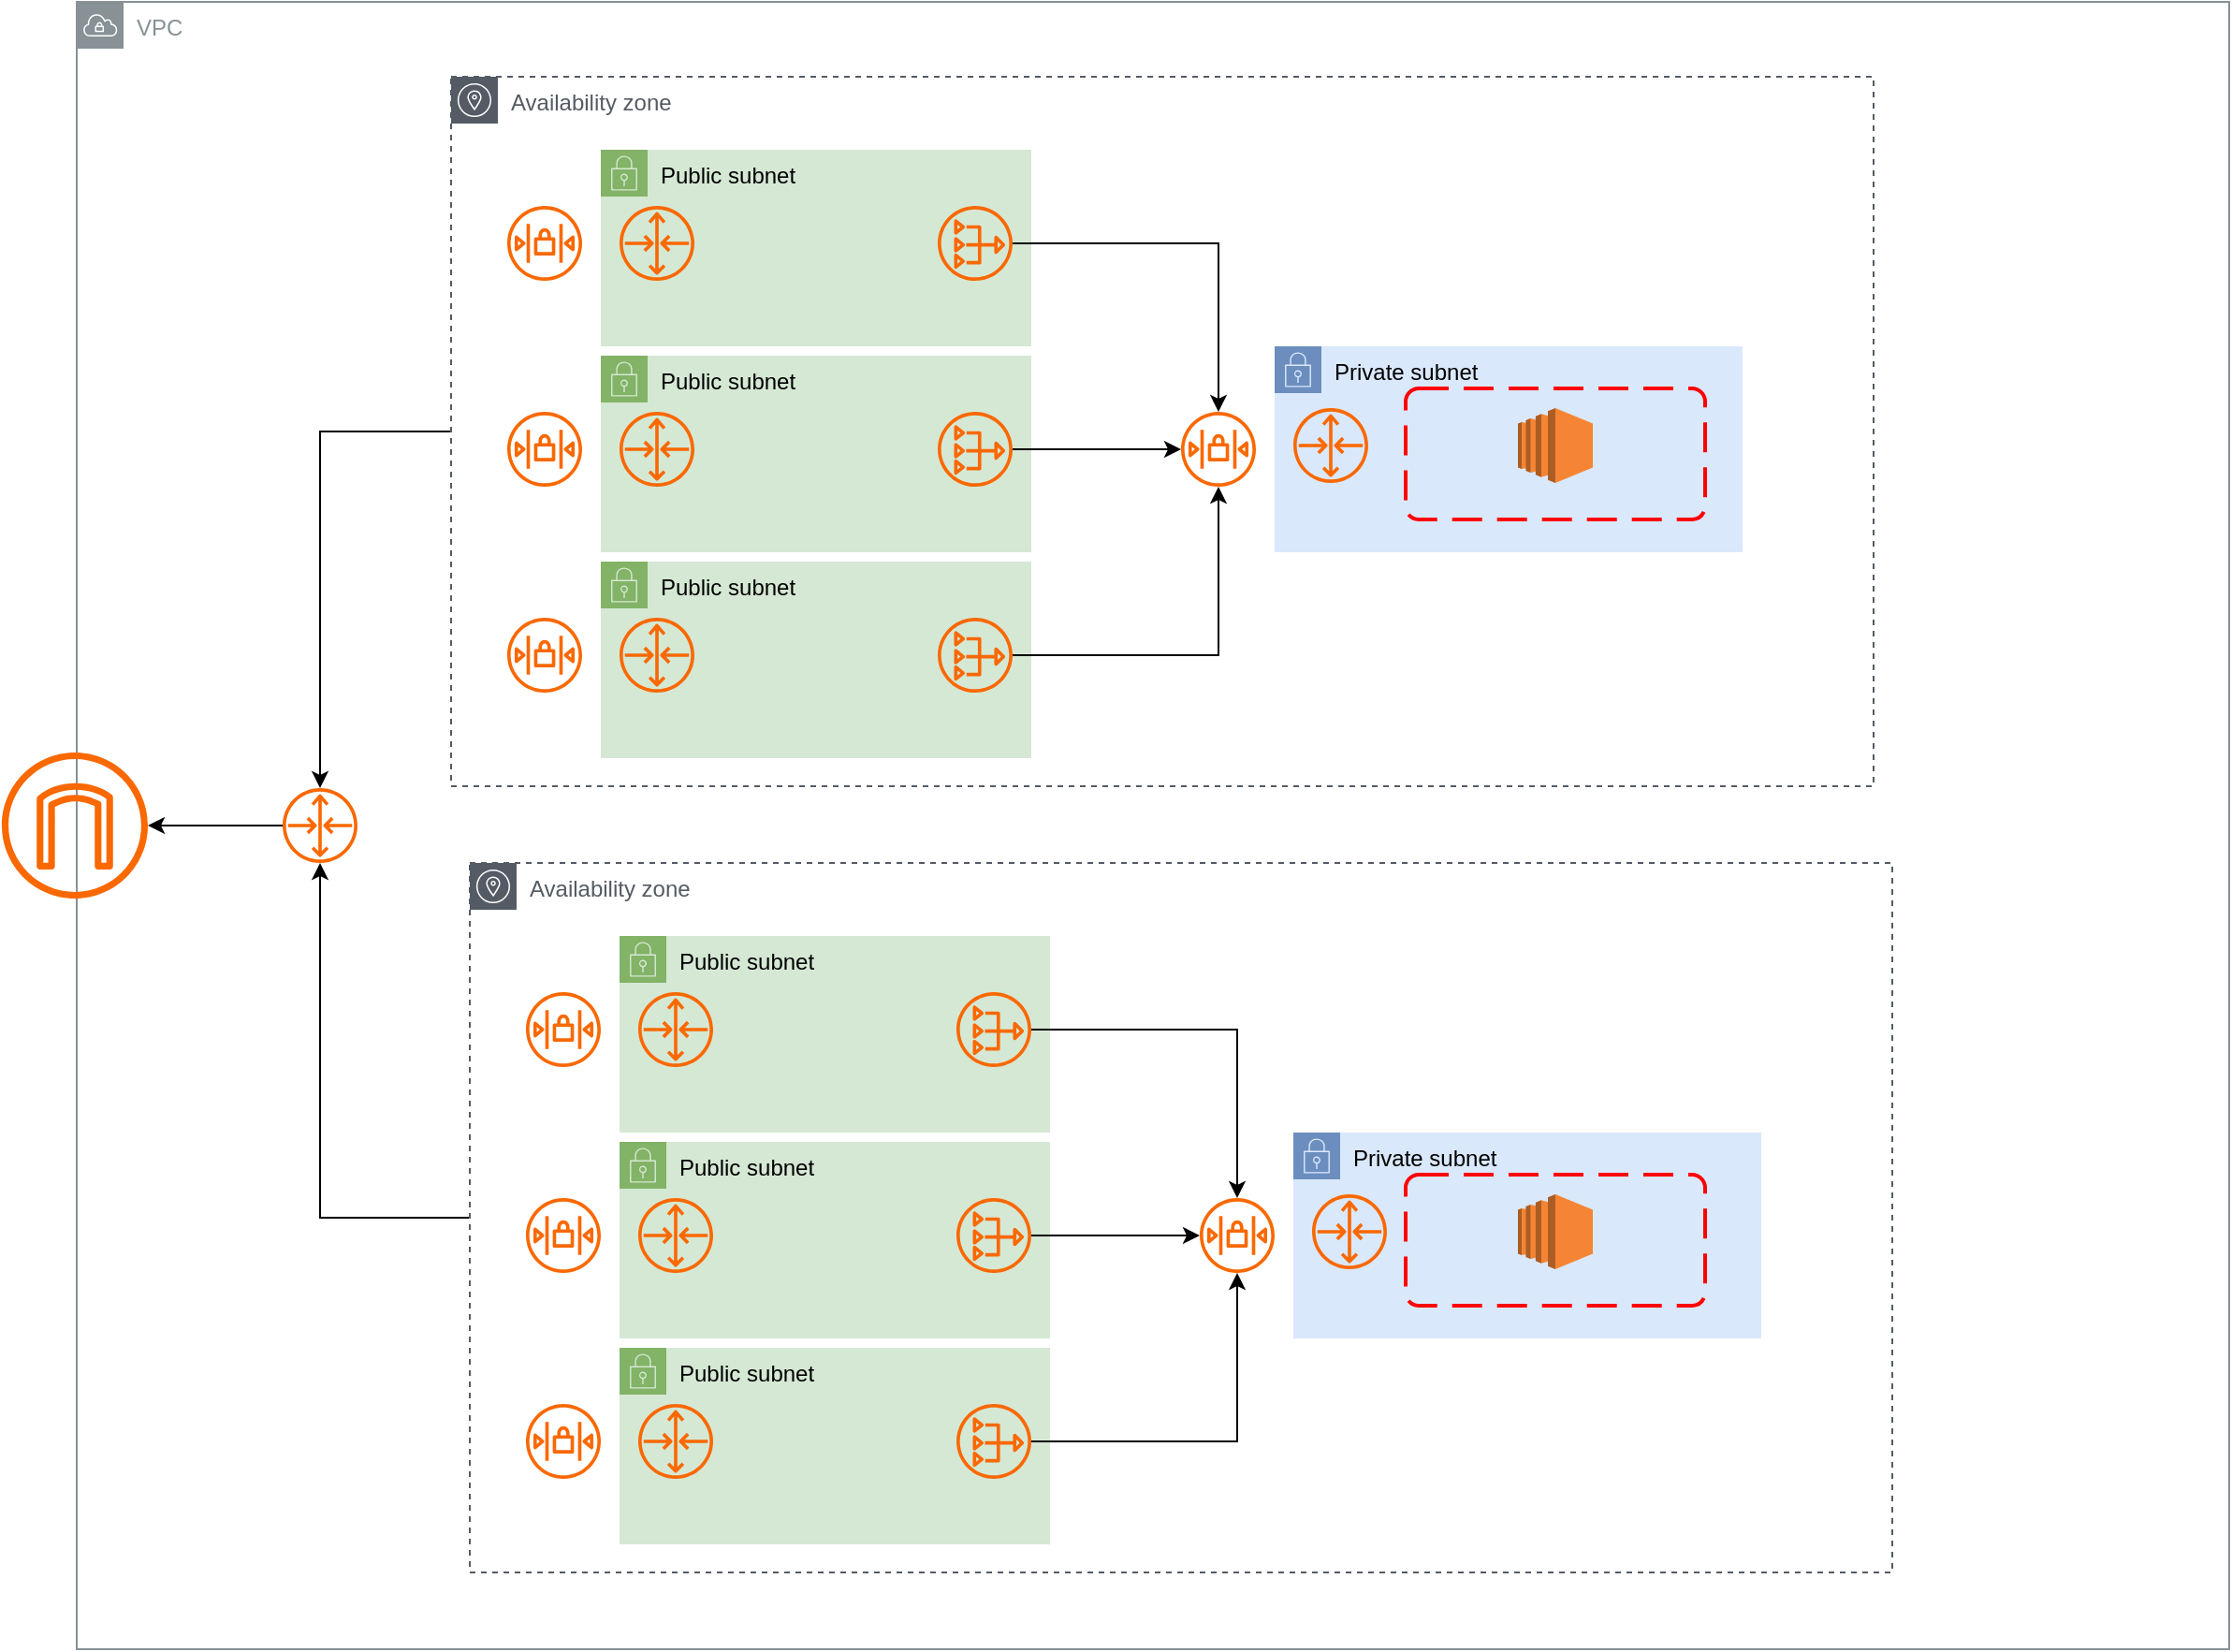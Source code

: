 <mxfile version="24.1.0" type="github">
  <diagram name="페이지-1" id="JWuQCSoX768NvSxmT3jg">
    <mxGraphModel dx="1363" dy="1039" grid="1" gridSize="10" guides="1" tooltips="1" connect="1" arrows="1" fold="1" page="1" pageScale="1" pageWidth="1390" pageHeight="980" math="0" shadow="0">
      <root>
        <mxCell id="0" />
        <mxCell id="1" parent="0" />
        <mxCell id="MFBLta5CX1jGWAjBxpzv-1" value="VPC" style="sketch=0;outlineConnect=0;gradientColor=none;html=1;whiteSpace=wrap;fontSize=12;fontStyle=0;shape=mxgraph.aws4.group;grIcon=mxgraph.aws4.group_vpc;strokeColor=#879196;fillColor=none;verticalAlign=top;align=left;spacingLeft=30;fontColor=#879196;dashed=0;" vertex="1" parent="1">
          <mxGeometry x="130" y="60" width="1150" height="880" as="geometry" />
        </mxCell>
        <mxCell id="MFBLta5CX1jGWAjBxpzv-2" value="" style="sketch=0;outlineConnect=0;fillColor=#fa6800;strokeColor=#C73500;dashed=0;verticalLabelPosition=bottom;verticalAlign=top;align=center;html=1;fontSize=12;fontStyle=0;aspect=fixed;pointerEvents=1;shape=mxgraph.aws4.internet_gateway;fontColor=#000000;" vertex="1" parent="1">
          <mxGeometry x="90" y="461" width="78" height="78" as="geometry" />
        </mxCell>
        <mxCell id="MFBLta5CX1jGWAjBxpzv-3" value="Private subnet" style="points=[[0,0],[0.25,0],[0.5,0],[0.75,0],[1,0],[1,0.25],[1,0.5],[1,0.75],[1,1],[0.75,1],[0.5,1],[0.25,1],[0,1],[0,0.75],[0,0.5],[0,0.25]];outlineConnect=0;html=1;whiteSpace=wrap;fontSize=12;fontStyle=0;container=1;pointerEvents=0;collapsible=0;recursiveResize=0;shape=mxgraph.aws4.group;grIcon=mxgraph.aws4.group_security_group;grStroke=0;strokeColor=#6c8ebf;fillColor=#dae8fc;verticalAlign=top;align=left;spacingLeft=30;dashed=0;" vertex="1" parent="1">
          <mxGeometry x="770" y="244" width="250" height="110" as="geometry" />
        </mxCell>
        <mxCell id="MFBLta5CX1jGWAjBxpzv-61" style="edgeStyle=orthogonalEdgeStyle;rounded=0;orthogonalLoop=1;jettySize=auto;html=1;" edge="1" parent="1" source="MFBLta5CX1jGWAjBxpzv-4" target="MFBLta5CX1jGWAjBxpzv-60">
          <mxGeometry relative="1" as="geometry" />
        </mxCell>
        <mxCell id="MFBLta5CX1jGWAjBxpzv-4" value="Availability zone" style="sketch=0;outlineConnect=0;gradientColor=none;html=1;whiteSpace=wrap;fontSize=12;fontStyle=0;shape=mxgraph.aws4.group;grIcon=mxgraph.aws4.group_availability_zone;strokeColor=#545B64;fillColor=none;verticalAlign=top;align=left;spacingLeft=30;fontColor=#545B64;dashed=1;" vertex="1" parent="1">
          <mxGeometry x="330" y="100" width="760" height="379" as="geometry" />
        </mxCell>
        <mxCell id="MFBLta5CX1jGWAjBxpzv-5" value="Public subnet" style="points=[[0,0],[0.25,0],[0.5,0],[0.75,0],[1,0],[1,0.25],[1,0.5],[1,0.75],[1,1],[0.75,1],[0.5,1],[0.25,1],[0,1],[0,0.75],[0,0.5],[0,0.25]];outlineConnect=0;html=1;whiteSpace=wrap;fontSize=12;fontStyle=0;container=1;pointerEvents=0;collapsible=0;recursiveResize=0;shape=mxgraph.aws4.group;grIcon=mxgraph.aws4.group_security_group;grStroke=0;strokeColor=#82b366;fillColor=#d5e8d4;verticalAlign=top;align=left;spacingLeft=30;dashed=0;" vertex="1" parent="1">
          <mxGeometry x="410" y="139" width="230" height="105" as="geometry" />
        </mxCell>
        <mxCell id="MFBLta5CX1jGWAjBxpzv-6" value="" style="sketch=0;outlineConnect=0;fillColor=#fa6800;strokeColor=#C73500;dashed=0;verticalLabelPosition=bottom;verticalAlign=top;align=center;html=1;fontSize=12;fontStyle=0;aspect=fixed;pointerEvents=1;shape=mxgraph.aws4.nat_gateway;fontColor=#000000;" vertex="1" parent="MFBLta5CX1jGWAjBxpzv-5">
          <mxGeometry x="180" y="30" width="40" height="40" as="geometry" />
        </mxCell>
        <mxCell id="MFBLta5CX1jGWAjBxpzv-7" value="" style="sketch=0;outlineConnect=0;fillColor=#fa6800;strokeColor=#C73500;dashed=0;verticalLabelPosition=bottom;verticalAlign=top;align=center;html=1;fontSize=12;fontStyle=0;aspect=fixed;pointerEvents=1;shape=mxgraph.aws4.router;fontColor=#000000;" vertex="1" parent="1">
          <mxGeometry x="420" y="169" width="40" height="40" as="geometry" />
        </mxCell>
        <mxCell id="MFBLta5CX1jGWAjBxpzv-8" value="" style="sketch=0;outlineConnect=0;fillColor=#fa6800;strokeColor=#C73500;dashed=0;verticalLabelPosition=bottom;verticalAlign=top;align=center;html=1;fontSize=12;fontStyle=0;aspect=fixed;pointerEvents=1;shape=mxgraph.aws4.network_access_control_list;fontColor=#000000;" vertex="1" parent="1">
          <mxGeometry x="360" y="169" width="40" height="40" as="geometry" />
        </mxCell>
        <mxCell id="MFBLta5CX1jGWAjBxpzv-9" value="" style="sketch=0;outlineConnect=0;fillColor=#fa6800;strokeColor=#C73500;dashed=0;verticalLabelPosition=bottom;verticalAlign=top;align=center;html=1;fontSize=12;fontStyle=0;aspect=fixed;pointerEvents=1;shape=mxgraph.aws4.router;fontColor=#000000;" vertex="1" parent="1">
          <mxGeometry x="780" y="277" width="40" height="40" as="geometry" />
        </mxCell>
        <mxCell id="MFBLta5CX1jGWAjBxpzv-10" value="" style="sketch=0;outlineConnect=0;fillColor=#fa6800;strokeColor=#C73500;dashed=0;verticalLabelPosition=bottom;verticalAlign=top;align=center;html=1;fontSize=12;fontStyle=0;aspect=fixed;pointerEvents=1;shape=mxgraph.aws4.network_access_control_list;fontColor=#000000;" vertex="1" parent="1">
          <mxGeometry x="720" y="279" width="40" height="40" as="geometry" />
        </mxCell>
        <mxCell id="MFBLta5CX1jGWAjBxpzv-36" value="Public subnet" style="points=[[0,0],[0.25,0],[0.5,0],[0.75,0],[1,0],[1,0.25],[1,0.5],[1,0.75],[1,1],[0.75,1],[0.5,1],[0.25,1],[0,1],[0,0.75],[0,0.5],[0,0.25]];outlineConnect=0;html=1;whiteSpace=wrap;fontSize=12;fontStyle=0;container=1;pointerEvents=0;collapsible=0;recursiveResize=0;shape=mxgraph.aws4.group;grIcon=mxgraph.aws4.group_security_group;grStroke=0;strokeColor=#82b366;fillColor=#d5e8d4;verticalAlign=top;align=left;spacingLeft=30;dashed=0;" vertex="1" parent="1">
          <mxGeometry x="410" y="249" width="230" height="105" as="geometry" />
        </mxCell>
        <mxCell id="MFBLta5CX1jGWAjBxpzv-37" value="" style="sketch=0;outlineConnect=0;fillColor=#fa6800;strokeColor=#C73500;dashed=0;verticalLabelPosition=bottom;verticalAlign=top;align=center;html=1;fontSize=12;fontStyle=0;aspect=fixed;pointerEvents=1;shape=mxgraph.aws4.nat_gateway;fontColor=#000000;" vertex="1" parent="MFBLta5CX1jGWAjBxpzv-36">
          <mxGeometry x="180" y="30" width="40" height="40" as="geometry" />
        </mxCell>
        <mxCell id="MFBLta5CX1jGWAjBxpzv-38" value="" style="sketch=0;outlineConnect=0;fillColor=#fa6800;strokeColor=#C73500;dashed=0;verticalLabelPosition=bottom;verticalAlign=top;align=center;html=1;fontSize=12;fontStyle=0;aspect=fixed;pointerEvents=1;shape=mxgraph.aws4.router;fontColor=#000000;" vertex="1" parent="1">
          <mxGeometry x="420" y="279" width="40" height="40" as="geometry" />
        </mxCell>
        <mxCell id="MFBLta5CX1jGWAjBxpzv-39" value="" style="sketch=0;outlineConnect=0;fillColor=#fa6800;strokeColor=#C73500;dashed=0;verticalLabelPosition=bottom;verticalAlign=top;align=center;html=1;fontSize=12;fontStyle=0;aspect=fixed;pointerEvents=1;shape=mxgraph.aws4.network_access_control_list;fontColor=#000000;" vertex="1" parent="1">
          <mxGeometry x="360" y="279" width="40" height="40" as="geometry" />
        </mxCell>
        <mxCell id="MFBLta5CX1jGWAjBxpzv-40" value="Public subnet" style="points=[[0,0],[0.25,0],[0.5,0],[0.75,0],[1,0],[1,0.25],[1,0.5],[1,0.75],[1,1],[0.75,1],[0.5,1],[0.25,1],[0,1],[0,0.75],[0,0.5],[0,0.25]];outlineConnect=0;html=1;whiteSpace=wrap;fontSize=12;fontStyle=0;container=1;pointerEvents=0;collapsible=0;recursiveResize=0;shape=mxgraph.aws4.group;grIcon=mxgraph.aws4.group_security_group;grStroke=0;strokeColor=#82b366;fillColor=#d5e8d4;verticalAlign=top;align=left;spacingLeft=30;dashed=0;" vertex="1" parent="1">
          <mxGeometry x="410" y="359" width="230" height="105" as="geometry" />
        </mxCell>
        <mxCell id="MFBLta5CX1jGWAjBxpzv-41" value="" style="sketch=0;outlineConnect=0;fillColor=#fa6800;strokeColor=#C73500;dashed=0;verticalLabelPosition=bottom;verticalAlign=top;align=center;html=1;fontSize=12;fontStyle=0;aspect=fixed;pointerEvents=1;shape=mxgraph.aws4.nat_gateway;fontColor=#000000;" vertex="1" parent="MFBLta5CX1jGWAjBxpzv-40">
          <mxGeometry x="180" y="30" width="40" height="40" as="geometry" />
        </mxCell>
        <mxCell id="MFBLta5CX1jGWAjBxpzv-42" value="" style="sketch=0;outlineConnect=0;fillColor=#fa6800;strokeColor=#C73500;dashed=0;verticalLabelPosition=bottom;verticalAlign=top;align=center;html=1;fontSize=12;fontStyle=0;aspect=fixed;pointerEvents=1;shape=mxgraph.aws4.router;fontColor=#000000;" vertex="1" parent="1">
          <mxGeometry x="420" y="389" width="40" height="40" as="geometry" />
        </mxCell>
        <mxCell id="MFBLta5CX1jGWAjBxpzv-43" value="" style="sketch=0;outlineConnect=0;fillColor=#fa6800;strokeColor=#C73500;dashed=0;verticalLabelPosition=bottom;verticalAlign=top;align=center;html=1;fontSize=12;fontStyle=0;aspect=fixed;pointerEvents=1;shape=mxgraph.aws4.network_access_control_list;fontColor=#000000;" vertex="1" parent="1">
          <mxGeometry x="360" y="389" width="40" height="40" as="geometry" />
        </mxCell>
        <mxCell id="MFBLta5CX1jGWAjBxpzv-44" value="Private subnet" style="points=[[0,0],[0.25,0],[0.5,0],[0.75,0],[1,0],[1,0.25],[1,0.5],[1,0.75],[1,1],[0.75,1],[0.5,1],[0.25,1],[0,1],[0,0.75],[0,0.5],[0,0.25]];outlineConnect=0;html=1;whiteSpace=wrap;fontSize=12;fontStyle=0;container=1;pointerEvents=0;collapsible=0;recursiveResize=0;shape=mxgraph.aws4.group;grIcon=mxgraph.aws4.group_security_group;grStroke=0;strokeColor=#6c8ebf;fillColor=#dae8fc;verticalAlign=top;align=left;spacingLeft=30;dashed=0;" vertex="1" parent="1">
          <mxGeometry x="780" y="664" width="250" height="110" as="geometry" />
        </mxCell>
        <mxCell id="MFBLta5CX1jGWAjBxpzv-62" style="edgeStyle=orthogonalEdgeStyle;rounded=0;orthogonalLoop=1;jettySize=auto;html=1;" edge="1" parent="1" source="MFBLta5CX1jGWAjBxpzv-45" target="MFBLta5CX1jGWAjBxpzv-60">
          <mxGeometry relative="1" as="geometry">
            <Array as="points">
              <mxPoint x="260" y="710" />
            </Array>
          </mxGeometry>
        </mxCell>
        <mxCell id="MFBLta5CX1jGWAjBxpzv-45" value="Availability zone" style="sketch=0;outlineConnect=0;gradientColor=none;html=1;whiteSpace=wrap;fontSize=12;fontStyle=0;shape=mxgraph.aws4.group;grIcon=mxgraph.aws4.group_availability_zone;strokeColor=#545B64;fillColor=none;verticalAlign=top;align=left;spacingLeft=30;fontColor=#545B64;dashed=1;" vertex="1" parent="1">
          <mxGeometry x="340" y="520" width="760" height="379" as="geometry" />
        </mxCell>
        <mxCell id="MFBLta5CX1jGWAjBxpzv-46" value="Public subnet" style="points=[[0,0],[0.25,0],[0.5,0],[0.75,0],[1,0],[1,0.25],[1,0.5],[1,0.75],[1,1],[0.75,1],[0.5,1],[0.25,1],[0,1],[0,0.75],[0,0.5],[0,0.25]];outlineConnect=0;html=1;whiteSpace=wrap;fontSize=12;fontStyle=0;container=1;pointerEvents=0;collapsible=0;recursiveResize=0;shape=mxgraph.aws4.group;grIcon=mxgraph.aws4.group_security_group;grStroke=0;strokeColor=#82b366;fillColor=#d5e8d4;verticalAlign=top;align=left;spacingLeft=30;dashed=0;" vertex="1" parent="1">
          <mxGeometry x="420" y="559" width="230" height="105" as="geometry" />
        </mxCell>
        <mxCell id="MFBLta5CX1jGWAjBxpzv-47" value="" style="sketch=0;outlineConnect=0;fillColor=#fa6800;strokeColor=#C73500;dashed=0;verticalLabelPosition=bottom;verticalAlign=top;align=center;html=1;fontSize=12;fontStyle=0;aspect=fixed;pointerEvents=1;shape=mxgraph.aws4.nat_gateway;fontColor=#000000;" vertex="1" parent="MFBLta5CX1jGWAjBxpzv-46">
          <mxGeometry x="180" y="30" width="40" height="40" as="geometry" />
        </mxCell>
        <mxCell id="MFBLta5CX1jGWAjBxpzv-48" value="" style="sketch=0;outlineConnect=0;fillColor=#fa6800;strokeColor=#C73500;dashed=0;verticalLabelPosition=bottom;verticalAlign=top;align=center;html=1;fontSize=12;fontStyle=0;aspect=fixed;pointerEvents=1;shape=mxgraph.aws4.router;fontColor=#000000;" vertex="1" parent="1">
          <mxGeometry x="430" y="589" width="40" height="40" as="geometry" />
        </mxCell>
        <mxCell id="MFBLta5CX1jGWAjBxpzv-49" value="" style="sketch=0;outlineConnect=0;fillColor=#fa6800;strokeColor=#C73500;dashed=0;verticalLabelPosition=bottom;verticalAlign=top;align=center;html=1;fontSize=12;fontStyle=0;aspect=fixed;pointerEvents=1;shape=mxgraph.aws4.network_access_control_list;fontColor=#000000;" vertex="1" parent="1">
          <mxGeometry x="370" y="589" width="40" height="40" as="geometry" />
        </mxCell>
        <mxCell id="MFBLta5CX1jGWAjBxpzv-50" value="" style="sketch=0;outlineConnect=0;fillColor=#fa6800;strokeColor=#C73500;dashed=0;verticalLabelPosition=bottom;verticalAlign=top;align=center;html=1;fontSize=12;fontStyle=0;aspect=fixed;pointerEvents=1;shape=mxgraph.aws4.router;fontColor=#000000;" vertex="1" parent="1">
          <mxGeometry x="790" y="697" width="40" height="40" as="geometry" />
        </mxCell>
        <mxCell id="MFBLta5CX1jGWAjBxpzv-51" value="" style="sketch=0;outlineConnect=0;fillColor=#fa6800;strokeColor=#C73500;dashed=0;verticalLabelPosition=bottom;verticalAlign=top;align=center;html=1;fontSize=12;fontStyle=0;aspect=fixed;pointerEvents=1;shape=mxgraph.aws4.network_access_control_list;fontColor=#000000;" vertex="1" parent="1">
          <mxGeometry x="730" y="699" width="40" height="40" as="geometry" />
        </mxCell>
        <mxCell id="MFBLta5CX1jGWAjBxpzv-52" value="Public subnet" style="points=[[0,0],[0.25,0],[0.5,0],[0.75,0],[1,0],[1,0.25],[1,0.5],[1,0.75],[1,1],[0.75,1],[0.5,1],[0.25,1],[0,1],[0,0.75],[0,0.5],[0,0.25]];outlineConnect=0;html=1;whiteSpace=wrap;fontSize=12;fontStyle=0;container=1;pointerEvents=0;collapsible=0;recursiveResize=0;shape=mxgraph.aws4.group;grIcon=mxgraph.aws4.group_security_group;grStroke=0;strokeColor=#82b366;fillColor=#d5e8d4;verticalAlign=top;align=left;spacingLeft=30;dashed=0;" vertex="1" parent="1">
          <mxGeometry x="420" y="669" width="230" height="105" as="geometry" />
        </mxCell>
        <mxCell id="MFBLta5CX1jGWAjBxpzv-53" value="" style="sketch=0;outlineConnect=0;fillColor=#fa6800;strokeColor=#C73500;dashed=0;verticalLabelPosition=bottom;verticalAlign=top;align=center;html=1;fontSize=12;fontStyle=0;aspect=fixed;pointerEvents=1;shape=mxgraph.aws4.nat_gateway;fontColor=#000000;" vertex="1" parent="MFBLta5CX1jGWAjBxpzv-52">
          <mxGeometry x="180" y="30" width="40" height="40" as="geometry" />
        </mxCell>
        <mxCell id="MFBLta5CX1jGWAjBxpzv-54" value="" style="sketch=0;outlineConnect=0;fillColor=#fa6800;strokeColor=#C73500;dashed=0;verticalLabelPosition=bottom;verticalAlign=top;align=center;html=1;fontSize=12;fontStyle=0;aspect=fixed;pointerEvents=1;shape=mxgraph.aws4.router;fontColor=#000000;" vertex="1" parent="1">
          <mxGeometry x="430" y="699" width="40" height="40" as="geometry" />
        </mxCell>
        <mxCell id="MFBLta5CX1jGWAjBxpzv-55" value="" style="sketch=0;outlineConnect=0;fillColor=#fa6800;strokeColor=#C73500;dashed=0;verticalLabelPosition=bottom;verticalAlign=top;align=center;html=1;fontSize=12;fontStyle=0;aspect=fixed;pointerEvents=1;shape=mxgraph.aws4.network_access_control_list;fontColor=#000000;" vertex="1" parent="1">
          <mxGeometry x="370" y="699" width="40" height="40" as="geometry" />
        </mxCell>
        <mxCell id="MFBLta5CX1jGWAjBxpzv-56" value="Public subnet" style="points=[[0,0],[0.25,0],[0.5,0],[0.75,0],[1,0],[1,0.25],[1,0.5],[1,0.75],[1,1],[0.75,1],[0.5,1],[0.25,1],[0,1],[0,0.75],[0,0.5],[0,0.25]];outlineConnect=0;html=1;whiteSpace=wrap;fontSize=12;fontStyle=0;container=1;pointerEvents=0;collapsible=0;recursiveResize=0;shape=mxgraph.aws4.group;grIcon=mxgraph.aws4.group_security_group;grStroke=0;strokeColor=#82b366;fillColor=#d5e8d4;verticalAlign=top;align=left;spacingLeft=30;dashed=0;" vertex="1" parent="1">
          <mxGeometry x="420" y="779" width="230" height="105" as="geometry" />
        </mxCell>
        <mxCell id="MFBLta5CX1jGWAjBxpzv-57" value="" style="sketch=0;outlineConnect=0;fillColor=#fa6800;strokeColor=#C73500;dashed=0;verticalLabelPosition=bottom;verticalAlign=top;align=center;html=1;fontSize=12;fontStyle=0;aspect=fixed;pointerEvents=1;shape=mxgraph.aws4.nat_gateway;fontColor=#000000;" vertex="1" parent="MFBLta5CX1jGWAjBxpzv-56">
          <mxGeometry x="180" y="30" width="40" height="40" as="geometry" />
        </mxCell>
        <mxCell id="MFBLta5CX1jGWAjBxpzv-58" value="" style="sketch=0;outlineConnect=0;fillColor=#fa6800;strokeColor=#C73500;dashed=0;verticalLabelPosition=bottom;verticalAlign=top;align=center;html=1;fontSize=12;fontStyle=0;aspect=fixed;pointerEvents=1;shape=mxgraph.aws4.router;fontColor=#000000;" vertex="1" parent="1">
          <mxGeometry x="430" y="809" width="40" height="40" as="geometry" />
        </mxCell>
        <mxCell id="MFBLta5CX1jGWAjBxpzv-59" value="" style="sketch=0;outlineConnect=0;fillColor=#fa6800;strokeColor=#C73500;dashed=0;verticalLabelPosition=bottom;verticalAlign=top;align=center;html=1;fontSize=12;fontStyle=0;aspect=fixed;pointerEvents=1;shape=mxgraph.aws4.network_access_control_list;fontColor=#000000;" vertex="1" parent="1">
          <mxGeometry x="370" y="809" width="40" height="40" as="geometry" />
        </mxCell>
        <mxCell id="MFBLta5CX1jGWAjBxpzv-63" style="edgeStyle=orthogonalEdgeStyle;rounded=0;orthogonalLoop=1;jettySize=auto;html=1;" edge="1" parent="1" source="MFBLta5CX1jGWAjBxpzv-60" target="MFBLta5CX1jGWAjBxpzv-2">
          <mxGeometry relative="1" as="geometry" />
        </mxCell>
        <mxCell id="MFBLta5CX1jGWAjBxpzv-60" value="" style="sketch=0;outlineConnect=0;fillColor=#fa6800;strokeColor=#C73500;dashed=0;verticalLabelPosition=bottom;verticalAlign=top;align=center;html=1;fontSize=12;fontStyle=0;aspect=fixed;pointerEvents=1;shape=mxgraph.aws4.router;fontColor=#000000;" vertex="1" parent="1">
          <mxGeometry x="240" y="480" width="40" height="40" as="geometry" />
        </mxCell>
        <mxCell id="MFBLta5CX1jGWAjBxpzv-64" style="edgeStyle=orthogonalEdgeStyle;rounded=0;orthogonalLoop=1;jettySize=auto;html=1;" edge="1" parent="1" source="MFBLta5CX1jGWAjBxpzv-6" target="MFBLta5CX1jGWAjBxpzv-10">
          <mxGeometry relative="1" as="geometry" />
        </mxCell>
        <mxCell id="MFBLta5CX1jGWAjBxpzv-65" style="edgeStyle=orthogonalEdgeStyle;rounded=0;orthogonalLoop=1;jettySize=auto;html=1;" edge="1" parent="1" source="MFBLta5CX1jGWAjBxpzv-37" target="MFBLta5CX1jGWAjBxpzv-10">
          <mxGeometry relative="1" as="geometry" />
        </mxCell>
        <mxCell id="MFBLta5CX1jGWAjBxpzv-66" style="edgeStyle=orthogonalEdgeStyle;rounded=0;orthogonalLoop=1;jettySize=auto;html=1;" edge="1" parent="1" source="MFBLta5CX1jGWAjBxpzv-41" target="MFBLta5CX1jGWAjBxpzv-10">
          <mxGeometry relative="1" as="geometry" />
        </mxCell>
        <mxCell id="MFBLta5CX1jGWAjBxpzv-67" style="edgeStyle=orthogonalEdgeStyle;rounded=0;orthogonalLoop=1;jettySize=auto;html=1;" edge="1" parent="1" source="MFBLta5CX1jGWAjBxpzv-47" target="MFBLta5CX1jGWAjBxpzv-51">
          <mxGeometry relative="1" as="geometry" />
        </mxCell>
        <mxCell id="MFBLta5CX1jGWAjBxpzv-68" style="edgeStyle=orthogonalEdgeStyle;rounded=0;orthogonalLoop=1;jettySize=auto;html=1;" edge="1" parent="1" source="MFBLta5CX1jGWAjBxpzv-53" target="MFBLta5CX1jGWAjBxpzv-51">
          <mxGeometry relative="1" as="geometry" />
        </mxCell>
        <mxCell id="MFBLta5CX1jGWAjBxpzv-69" style="edgeStyle=orthogonalEdgeStyle;rounded=0;orthogonalLoop=1;jettySize=auto;html=1;" edge="1" parent="1" source="MFBLta5CX1jGWAjBxpzv-57" target="MFBLta5CX1jGWAjBxpzv-51">
          <mxGeometry relative="1" as="geometry" />
        </mxCell>
        <mxCell id="MFBLta5CX1jGWAjBxpzv-70" value="" style="outlineConnect=0;dashed=0;verticalLabelPosition=bottom;verticalAlign=top;align=center;html=1;shape=mxgraph.aws3.ec2;fillColor=#F58534;gradientColor=none;" vertex="1" parent="1">
          <mxGeometry x="900" y="277" width="40" height="40" as="geometry" />
        </mxCell>
        <mxCell id="MFBLta5CX1jGWAjBxpzv-71" value="" style="outlineConnect=0;dashed=0;verticalLabelPosition=bottom;verticalAlign=top;align=center;html=1;shape=mxgraph.aws3.ec2;fillColor=#F58534;gradientColor=none;" vertex="1" parent="1">
          <mxGeometry x="900" y="697" width="40" height="40" as="geometry" />
        </mxCell>
        <mxCell id="MFBLta5CX1jGWAjBxpzv-72" value="" style="rounded=1;arcSize=10;dashed=1;strokeColor=#ff0000;fillColor=none;gradientColor=none;dashPattern=8 4;strokeWidth=2;" vertex="1" parent="1">
          <mxGeometry x="840" y="266.5" width="160" height="70" as="geometry" />
        </mxCell>
        <mxCell id="MFBLta5CX1jGWAjBxpzv-74" value="" style="rounded=1;arcSize=10;dashed=1;strokeColor=#ff0000;fillColor=none;gradientColor=none;dashPattern=8 4;strokeWidth=2;" vertex="1" parent="1">
          <mxGeometry x="840" y="686.5" width="160" height="70" as="geometry" />
        </mxCell>
      </root>
    </mxGraphModel>
  </diagram>
</mxfile>
